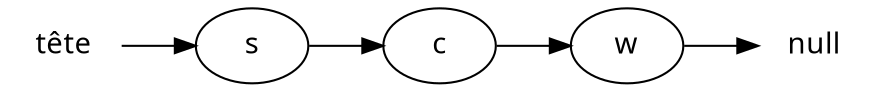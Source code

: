 digraph liste {
    rankdir="LR";
    node [fontname="Courrier"];
    tete [label="tête" shape=plaintext]
    0 [label="s"];
    1 [label="c"];
    2 [label="w"];
    null01 [label="null" shape=plaintext]

    tete -> 0;
    0 -> 1;
    1 -> 2;
    2 -> null01;
}
